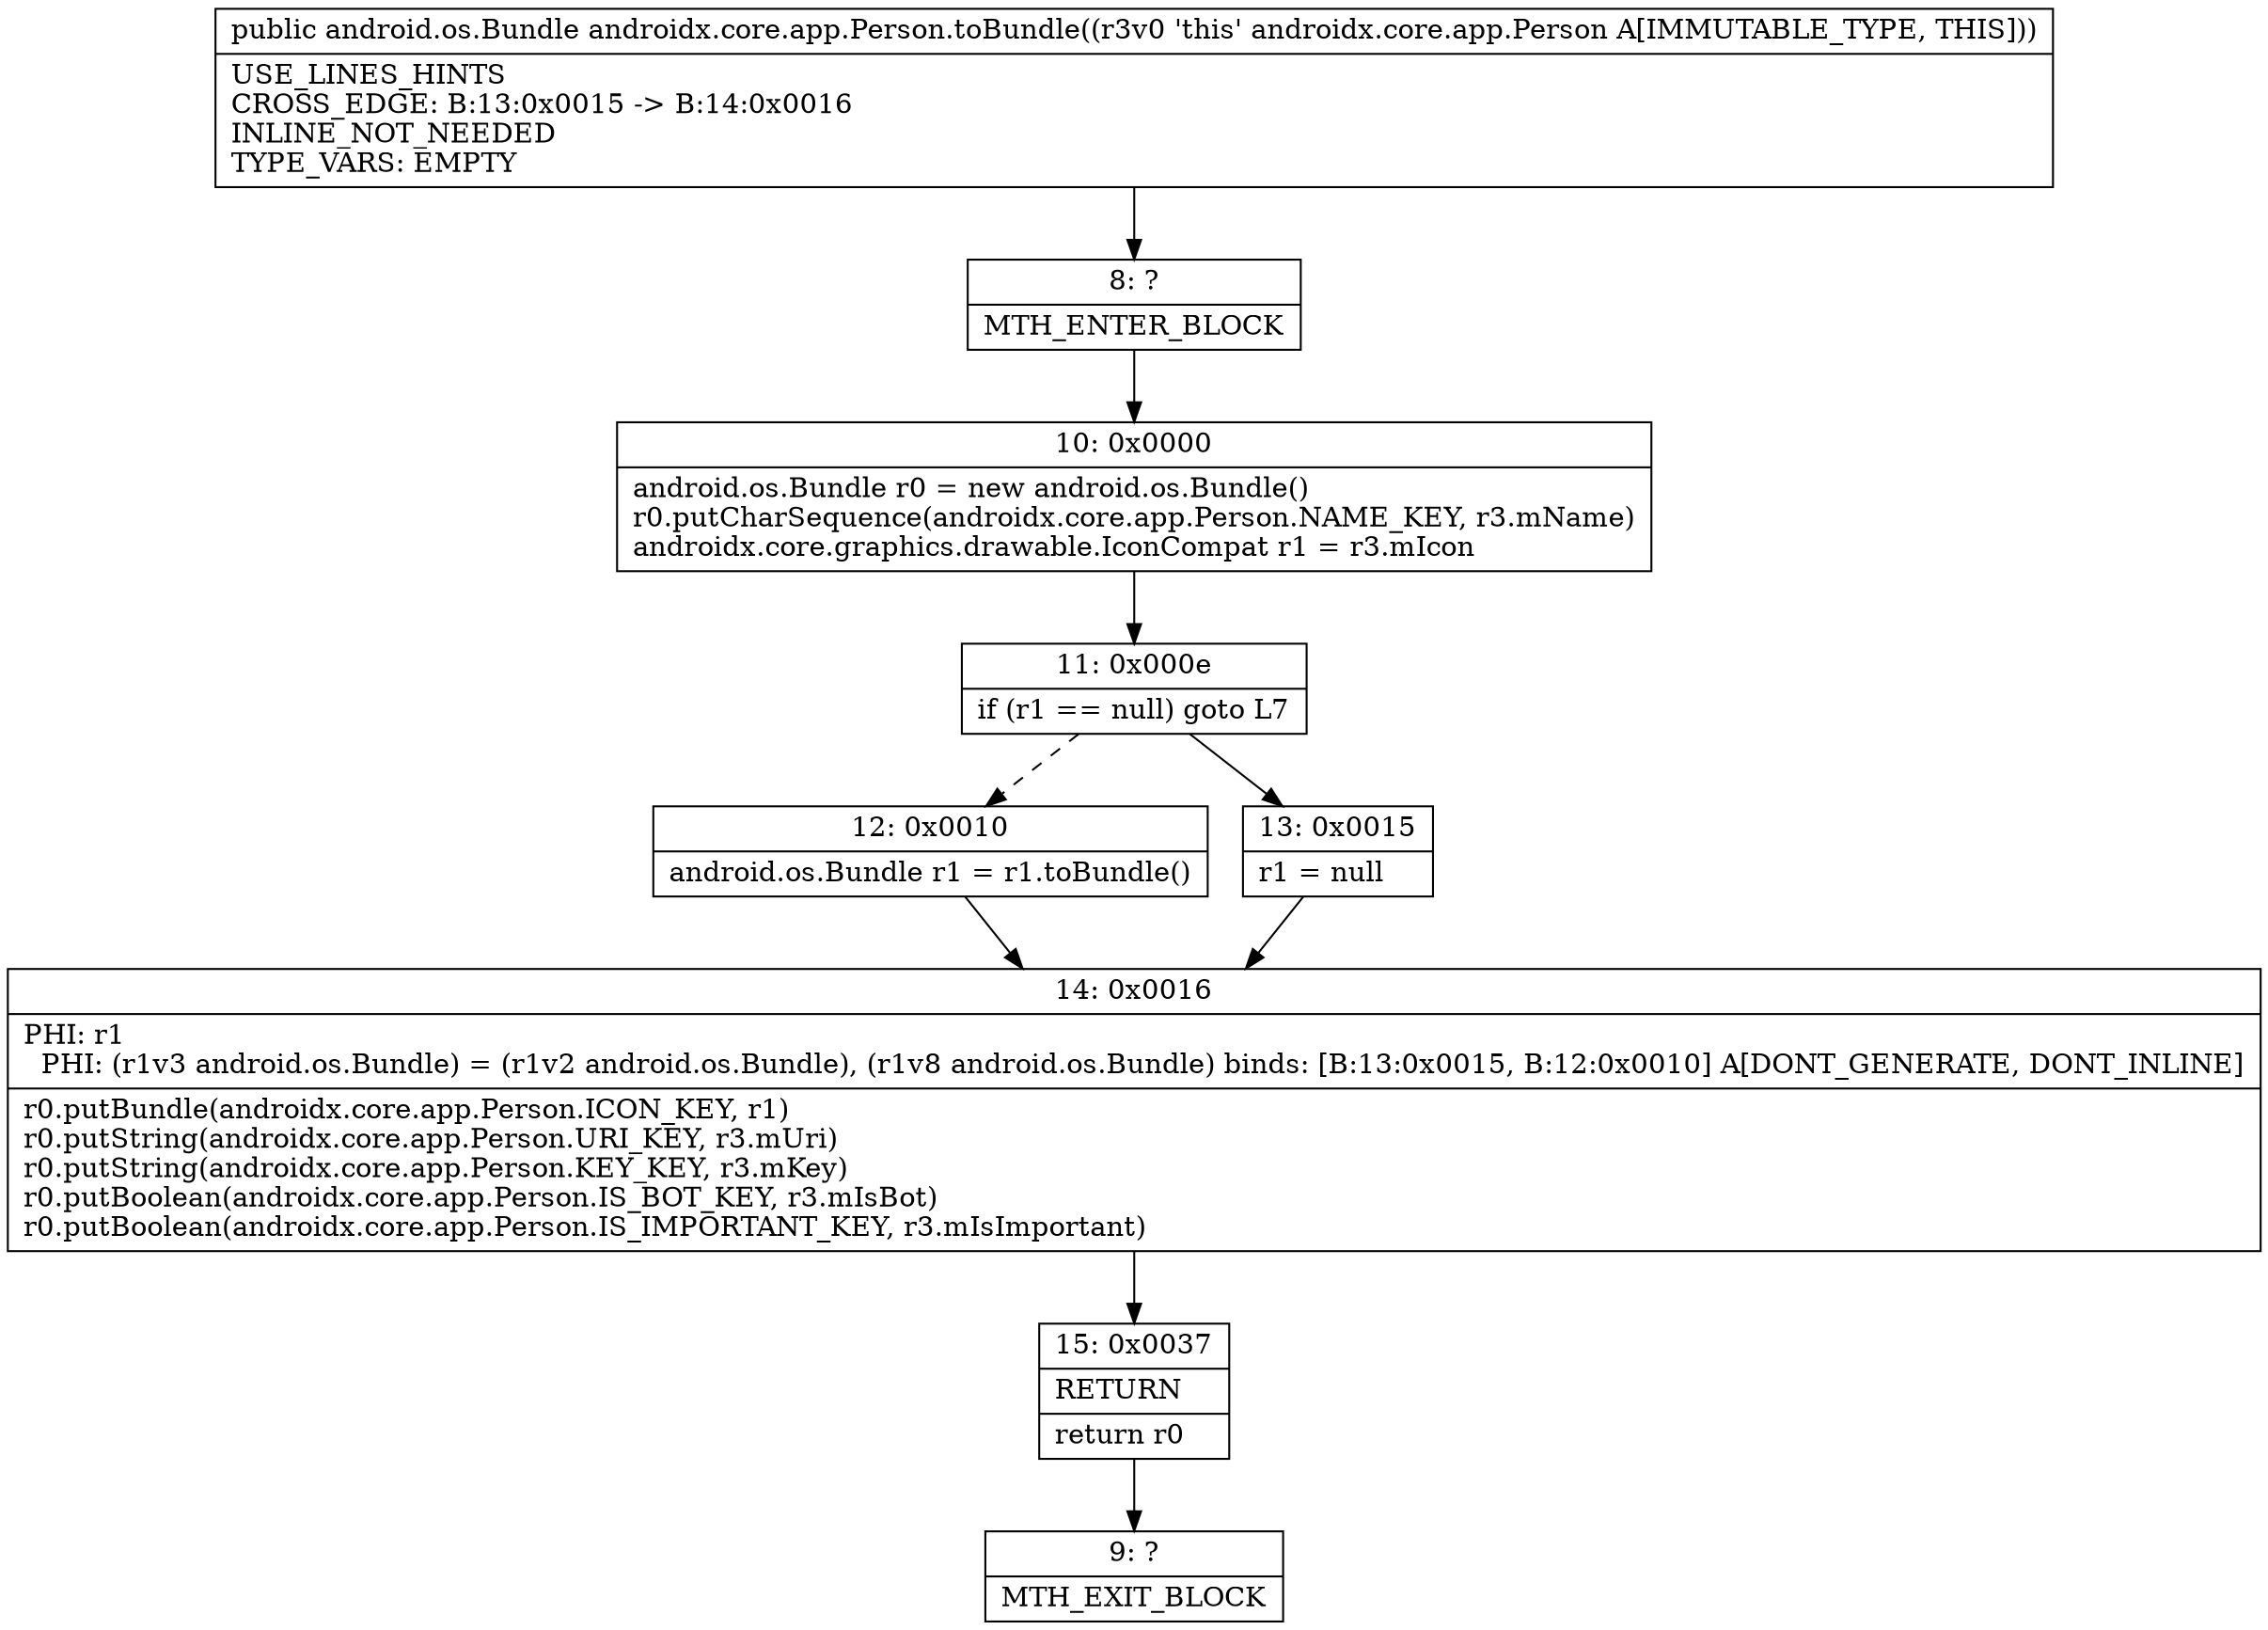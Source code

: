 digraph "CFG forandroidx.core.app.Person.toBundle()Landroid\/os\/Bundle;" {
Node_8 [shape=record,label="{8\:\ ?|MTH_ENTER_BLOCK\l}"];
Node_10 [shape=record,label="{10\:\ 0x0000|android.os.Bundle r0 = new android.os.Bundle()\lr0.putCharSequence(androidx.core.app.Person.NAME_KEY, r3.mName)\landroidx.core.graphics.drawable.IconCompat r1 = r3.mIcon\l}"];
Node_11 [shape=record,label="{11\:\ 0x000e|if (r1 == null) goto L7\l}"];
Node_12 [shape=record,label="{12\:\ 0x0010|android.os.Bundle r1 = r1.toBundle()\l}"];
Node_14 [shape=record,label="{14\:\ 0x0016|PHI: r1 \l  PHI: (r1v3 android.os.Bundle) = (r1v2 android.os.Bundle), (r1v8 android.os.Bundle) binds: [B:13:0x0015, B:12:0x0010] A[DONT_GENERATE, DONT_INLINE]\l|r0.putBundle(androidx.core.app.Person.ICON_KEY, r1)\lr0.putString(androidx.core.app.Person.URI_KEY, r3.mUri)\lr0.putString(androidx.core.app.Person.KEY_KEY, r3.mKey)\lr0.putBoolean(androidx.core.app.Person.IS_BOT_KEY, r3.mIsBot)\lr0.putBoolean(androidx.core.app.Person.IS_IMPORTANT_KEY, r3.mIsImportant)\l}"];
Node_15 [shape=record,label="{15\:\ 0x0037|RETURN\l|return r0\l}"];
Node_9 [shape=record,label="{9\:\ ?|MTH_EXIT_BLOCK\l}"];
Node_13 [shape=record,label="{13\:\ 0x0015|r1 = null\l}"];
MethodNode[shape=record,label="{public android.os.Bundle androidx.core.app.Person.toBundle((r3v0 'this' androidx.core.app.Person A[IMMUTABLE_TYPE, THIS]))  | USE_LINES_HINTS\lCROSS_EDGE: B:13:0x0015 \-\> B:14:0x0016\lINLINE_NOT_NEEDED\lTYPE_VARS: EMPTY\l}"];
MethodNode -> Node_8;Node_8 -> Node_10;
Node_10 -> Node_11;
Node_11 -> Node_12[style=dashed];
Node_11 -> Node_13;
Node_12 -> Node_14;
Node_14 -> Node_15;
Node_15 -> Node_9;
Node_13 -> Node_14;
}

